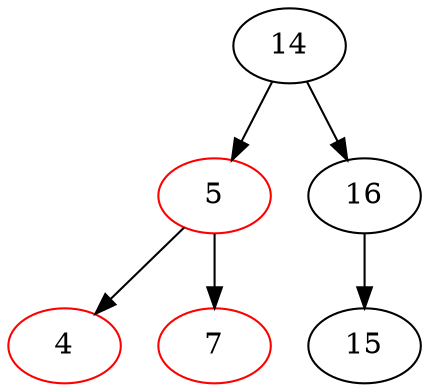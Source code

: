 // Created by rbtree.write_dot()
digraph red_black_tree {
  N140465684076304 [label="14", color="black"];
  N140465684076240 [label="5", color="red"];
  N140465684075920 [label="4", color="red"];
  N140465684076240 -> N140465684075920 ;
  N140465684075984 [label="7", color="red"];
  N140465684076240 -> N140465684075984 ;
  N140465684076304 -> N140465684076240 ;
  N140465684076432 [label="16", color="black"];
  N140465684076112 [label="15", color="black"];
  N140465684076432 -> N140465684076112 ;
  N140465684076304 -> N140465684076432 ;
}
